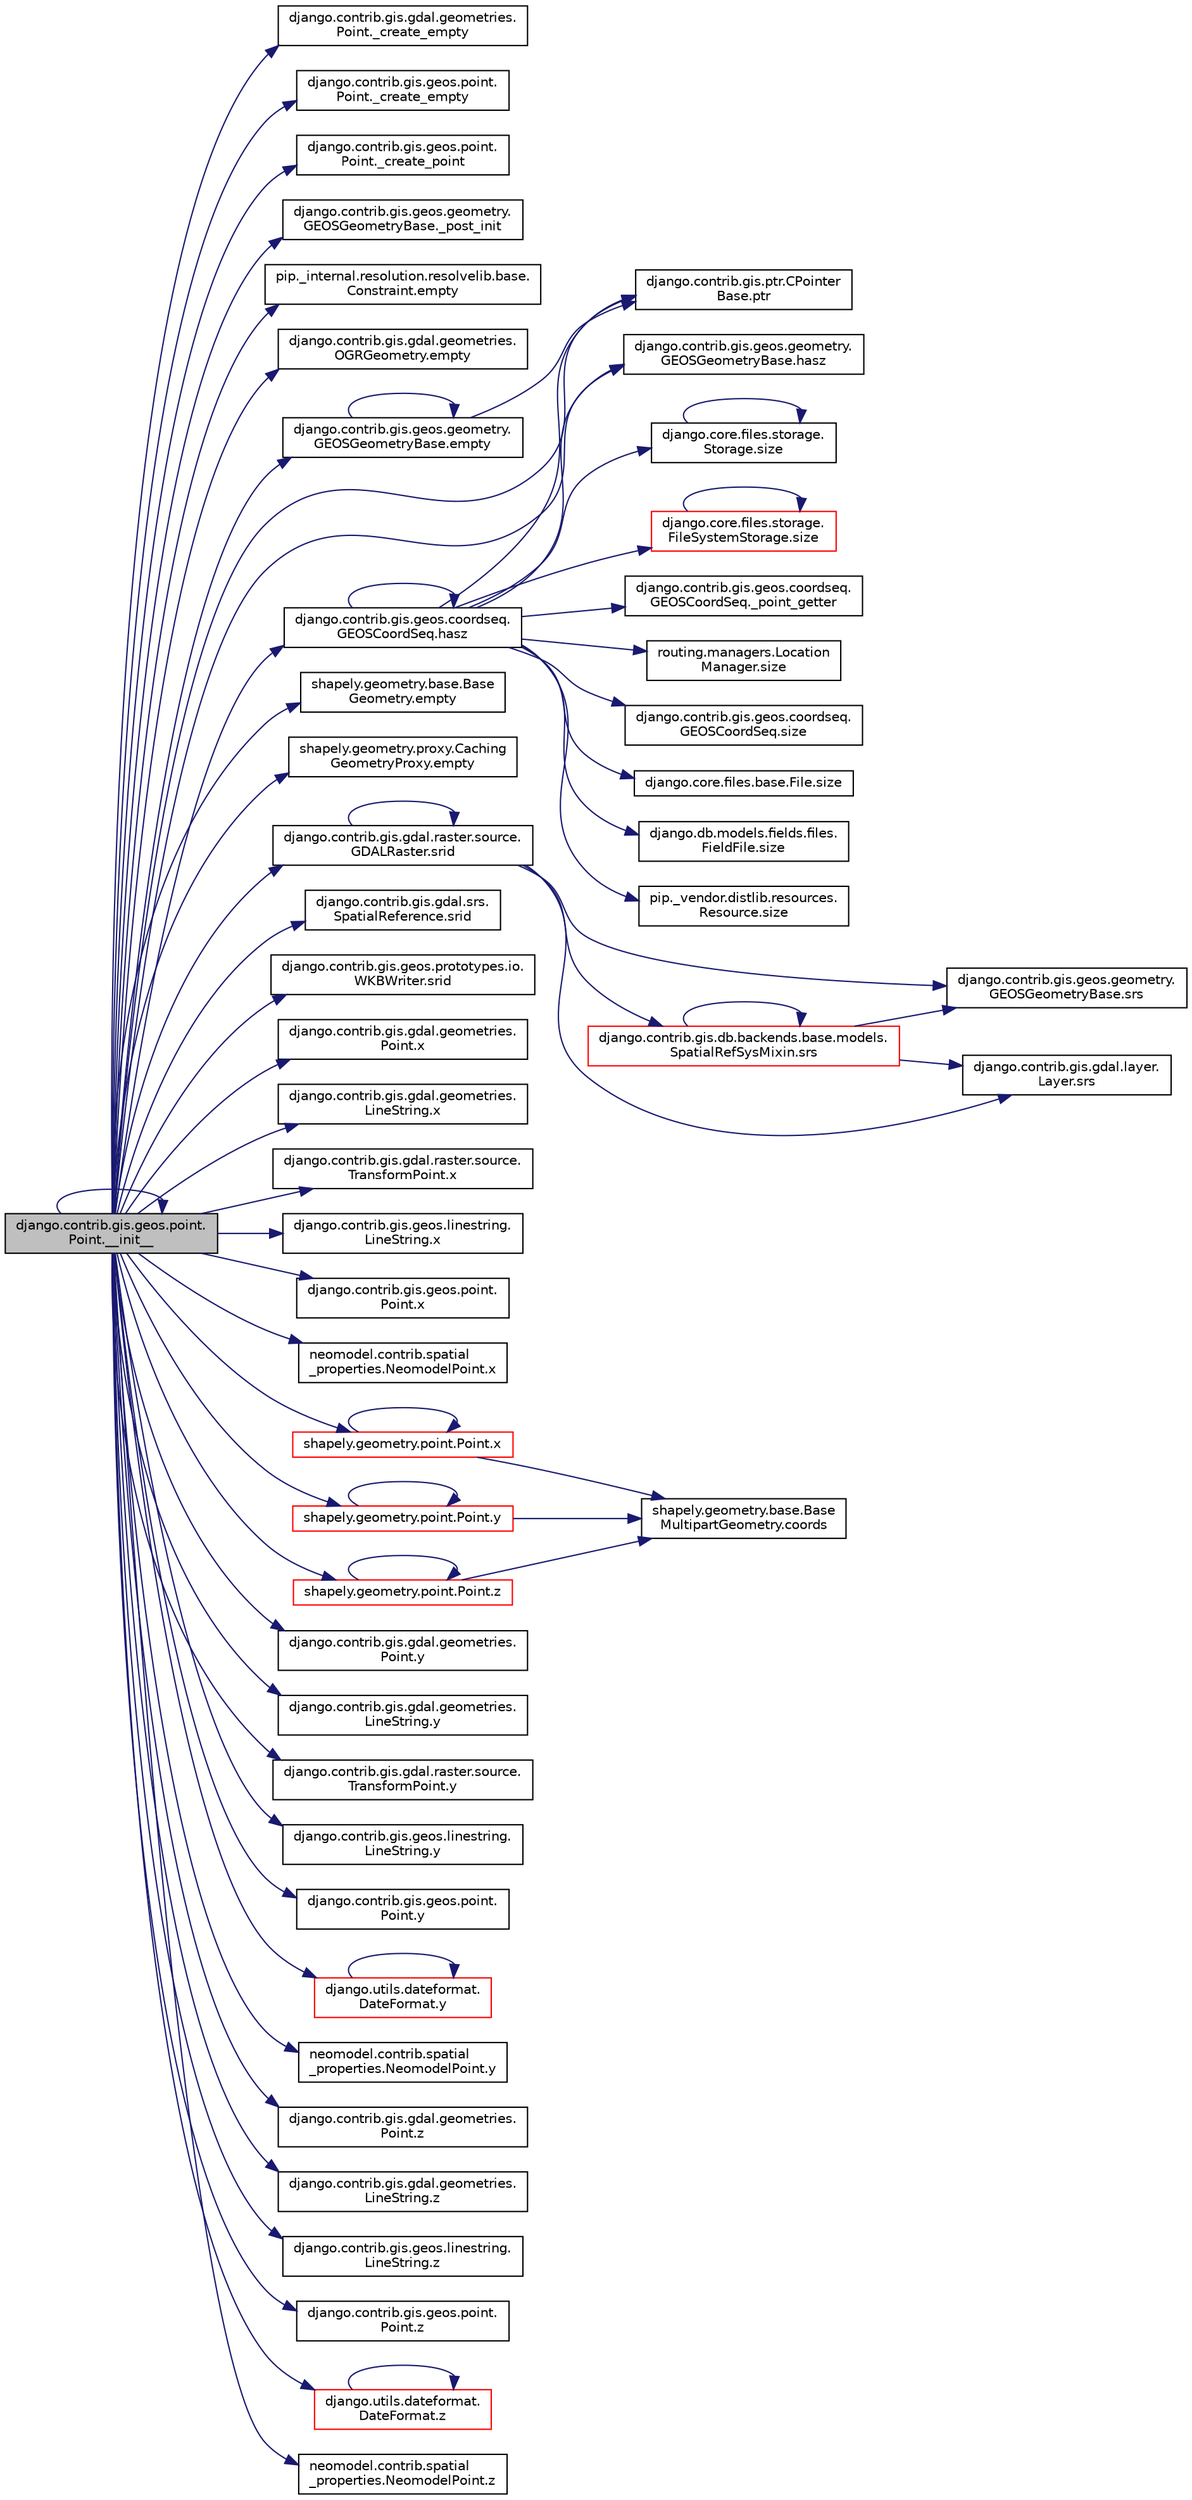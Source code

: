 digraph "django.contrib.gis.geos.point.Point.__init__"
{
 // LATEX_PDF_SIZE
  edge [fontname="Helvetica",fontsize="10",labelfontname="Helvetica",labelfontsize="10"];
  node [fontname="Helvetica",fontsize="10",shape=record];
  rankdir="LR";
  Node1 [label="django.contrib.gis.geos.point.\lPoint.__init__",height=0.2,width=0.4,color="black", fillcolor="grey75", style="filled", fontcolor="black",tooltip=" "];
  Node1 -> Node1 [color="midnightblue",fontsize="10",style="solid",fontname="Helvetica"];
  Node1 -> Node2 [color="midnightblue",fontsize="10",style="solid",fontname="Helvetica"];
  Node2 [label="django.contrib.gis.gdal.geometries.\lPoint._create_empty",height=0.2,width=0.4,color="black", fillcolor="white", style="filled",URL="$da/dc8/classdjango_1_1contrib_1_1gis_1_1gdal_1_1geometries_1_1_point.html#aadbd8958742f10700d3e87f86ebd3664",tooltip=" "];
  Node1 -> Node3 [color="midnightblue",fontsize="10",style="solid",fontname="Helvetica"];
  Node3 [label="django.contrib.gis.geos.point.\lPoint._create_empty",height=0.2,width=0.4,color="black", fillcolor="white", style="filled",URL="$d2/d93/classdjango_1_1contrib_1_1gis_1_1geos_1_1point_1_1_point.html#a48d797cb692612aa74ea3c34704d7480",tooltip=" "];
  Node1 -> Node4 [color="midnightblue",fontsize="10",style="solid",fontname="Helvetica"];
  Node4 [label="django.contrib.gis.geos.point.\lPoint._create_point",height=0.2,width=0.4,color="black", fillcolor="white", style="filled",URL="$d2/d93/classdjango_1_1contrib_1_1gis_1_1geos_1_1point_1_1_point.html#add53f906910f7d0f7c257f00088f3d18",tooltip=" "];
  Node1 -> Node5 [color="midnightblue",fontsize="10",style="solid",fontname="Helvetica"];
  Node5 [label="django.contrib.gis.geos.geometry.\lGEOSGeometryBase._post_init",height=0.2,width=0.4,color="black", fillcolor="white", style="filled",URL="$d0/d97/classdjango_1_1contrib_1_1gis_1_1geos_1_1geometry_1_1_g_e_o_s_geometry_base.html#a883224417fc1b77ba2ea40a50e4216b8",tooltip=" "];
  Node1 -> Node6 [color="midnightblue",fontsize="10",style="solid",fontname="Helvetica"];
  Node6 [label="pip._internal.resolution.resolvelib.base.\lConstraint.empty",height=0.2,width=0.4,color="black", fillcolor="white", style="filled",URL="$d8/d15/classpip_1_1__internal_1_1resolution_1_1resolvelib_1_1base_1_1_constraint.html#a11bb770b1b5834537a0615bda63df18a",tooltip=" "];
  Node1 -> Node7 [color="midnightblue",fontsize="10",style="solid",fontname="Helvetica"];
  Node7 [label="django.contrib.gis.gdal.geometries.\lOGRGeometry.empty",height=0.2,width=0.4,color="black", fillcolor="white", style="filled",URL="$dd/d78/classdjango_1_1contrib_1_1gis_1_1gdal_1_1geometries_1_1_o_g_r_geometry.html#ad7af98bba07ce4b2cb52d5678d71e585",tooltip=" "];
  Node1 -> Node8 [color="midnightblue",fontsize="10",style="solid",fontname="Helvetica"];
  Node8 [label="django.contrib.gis.geos.geometry.\lGEOSGeometryBase.empty",height=0.2,width=0.4,color="black", fillcolor="white", style="filled",URL="$d0/d97/classdjango_1_1contrib_1_1gis_1_1geos_1_1geometry_1_1_g_e_o_s_geometry_base.html#a64f08f6a859b1eb5df142f31948a617d",tooltip=" "];
  Node8 -> Node8 [color="midnightblue",fontsize="10",style="solid",fontname="Helvetica"];
  Node8 -> Node9 [color="midnightblue",fontsize="10",style="solid",fontname="Helvetica"];
  Node9 [label="django.contrib.gis.ptr.CPointer\lBase.ptr",height=0.2,width=0.4,color="black", fillcolor="white", style="filled",URL="$da/dc5/classdjango_1_1contrib_1_1gis_1_1ptr_1_1_c_pointer_base.html#a234177319d249573c7dd6508c5ca9095",tooltip=" "];
  Node1 -> Node10 [color="midnightblue",fontsize="10",style="solid",fontname="Helvetica"];
  Node10 [label="shapely.geometry.base.Base\lGeometry.empty",height=0.2,width=0.4,color="black", fillcolor="white", style="filled",URL="$db/d41/classshapely_1_1geometry_1_1base_1_1_base_geometry.html#a6a61590d138cd79f12ba211b96e96e11",tooltip=" "];
  Node1 -> Node11 [color="midnightblue",fontsize="10",style="solid",fontname="Helvetica"];
  Node11 [label="shapely.geometry.proxy.Caching\lGeometryProxy.empty",height=0.2,width=0.4,color="black", fillcolor="white", style="filled",URL="$d4/d62/classshapely_1_1geometry_1_1proxy_1_1_caching_geometry_proxy.html#a7e0a4fbab91c6f6fc9406dc1c2d2b346",tooltip=" "];
  Node1 -> Node12 [color="midnightblue",fontsize="10",style="solid",fontname="Helvetica"];
  Node12 [label="django.contrib.gis.geos.coordseq.\lGEOSCoordSeq.hasz",height=0.2,width=0.4,color="black", fillcolor="white", style="filled",URL="$d5/d0c/classdjango_1_1contrib_1_1gis_1_1geos_1_1coordseq_1_1_g_e_o_s_coord_seq.html#ad1c79576c2c64486cc16bc9739d04fde",tooltip=" "];
  Node12 -> Node13 [color="midnightblue",fontsize="10",style="solid",fontname="Helvetica"];
  Node13 [label="django.contrib.gis.geos.coordseq.\lGEOSCoordSeq._point_getter",height=0.2,width=0.4,color="black", fillcolor="white", style="filled",URL="$d5/d0c/classdjango_1_1contrib_1_1gis_1_1geos_1_1coordseq_1_1_g_e_o_s_coord_seq.html#ae7f0a31eb58d5201aa153e2e6570d6dc",tooltip=" "];
  Node12 -> Node12 [color="midnightblue",fontsize="10",style="solid",fontname="Helvetica"];
  Node12 -> Node14 [color="midnightblue",fontsize="10",style="solid",fontname="Helvetica"];
  Node14 [label="django.contrib.gis.geos.geometry.\lGEOSGeometryBase.hasz",height=0.2,width=0.4,color="black", fillcolor="white", style="filled",URL="$d0/d97/classdjango_1_1contrib_1_1gis_1_1geos_1_1geometry_1_1_g_e_o_s_geometry_base.html#a4e9c2e6a7deda6dfd41bb6bee0afe2d7",tooltip=" "];
  Node12 -> Node9 [color="midnightblue",fontsize="10",style="solid",fontname="Helvetica"];
  Node12 -> Node15 [color="midnightblue",fontsize="10",style="solid",fontname="Helvetica"];
  Node15 [label="routing.managers.Location\lManager.size",height=0.2,width=0.4,color="black", fillcolor="white", style="filled",URL="$d4/d05/classrouting_1_1managers_1_1_location_manager.html#af31dd01af504c01dcefd494579f9de30",tooltip=" "];
  Node12 -> Node16 [color="midnightblue",fontsize="10",style="solid",fontname="Helvetica"];
  Node16 [label="django.contrib.gis.geos.coordseq.\lGEOSCoordSeq.size",height=0.2,width=0.4,color="black", fillcolor="white", style="filled",URL="$d5/d0c/classdjango_1_1contrib_1_1gis_1_1geos_1_1coordseq_1_1_g_e_o_s_coord_seq.html#ae8c4de4c910b1cbf56e81c25086cda44",tooltip=" "];
  Node12 -> Node17 [color="midnightblue",fontsize="10",style="solid",fontname="Helvetica"];
  Node17 [label="django.core.files.base.File.size",height=0.2,width=0.4,color="black", fillcolor="white", style="filled",URL="$db/def/classdjango_1_1core_1_1files_1_1base_1_1_file.html#a4aa8991b3704e8cb0d76f1a6ac017541",tooltip=" "];
  Node12 -> Node18 [color="midnightblue",fontsize="10",style="solid",fontname="Helvetica"];
  Node18 [label="django.db.models.fields.files.\lFieldFile.size",height=0.2,width=0.4,color="black", fillcolor="white", style="filled",URL="$d8/d02/classdjango_1_1db_1_1models_1_1fields_1_1files_1_1_field_file.html#aabc01f5cf94ae13925c7f45b061f9728",tooltip=" "];
  Node12 -> Node19 [color="midnightblue",fontsize="10",style="solid",fontname="Helvetica"];
  Node19 [label="pip._vendor.distlib.resources.\lResource.size",height=0.2,width=0.4,color="black", fillcolor="white", style="filled",URL="$d6/d16/classpip_1_1__vendor_1_1distlib_1_1resources_1_1_resource.html#a3b6a99b194454ce8c36f3eed2c09b137",tooltip=" "];
  Node12 -> Node20 [color="midnightblue",fontsize="10",style="solid",fontname="Helvetica"];
  Node20 [label="django.core.files.storage.\lStorage.size",height=0.2,width=0.4,color="black", fillcolor="white", style="filled",URL="$dc/dad/classdjango_1_1core_1_1files_1_1storage_1_1_storage.html#a3775716c2d7497ec3a1d23f7c84ffb8e",tooltip=" "];
  Node20 -> Node20 [color="midnightblue",fontsize="10",style="solid",fontname="Helvetica"];
  Node12 -> Node21 [color="midnightblue",fontsize="10",style="solid",fontname="Helvetica"];
  Node21 [label="django.core.files.storage.\lFileSystemStorage.size",height=0.2,width=0.4,color="red", fillcolor="white", style="filled",URL="$db/da8/classdjango_1_1core_1_1files_1_1storage_1_1_file_system_storage.html#a48d966839a5f13179dc05370fc809c2e",tooltip=" "];
  Node21 -> Node21 [color="midnightblue",fontsize="10",style="solid",fontname="Helvetica"];
  Node1 -> Node14 [color="midnightblue",fontsize="10",style="solid",fontname="Helvetica"];
  Node1 -> Node9 [color="midnightblue",fontsize="10",style="solid",fontname="Helvetica"];
  Node1 -> Node40 [color="midnightblue",fontsize="10",style="solid",fontname="Helvetica"];
  Node40 [label="django.contrib.gis.gdal.raster.source.\lGDALRaster.srid",height=0.2,width=0.4,color="black", fillcolor="white", style="filled",URL="$db/dff/classdjango_1_1contrib_1_1gis_1_1gdal_1_1raster_1_1source_1_1_g_d_a_l_raster.html#abb1a0c5b76ca4f874311778d1317b753",tooltip=" "];
  Node40 -> Node40 [color="midnightblue",fontsize="10",style="solid",fontname="Helvetica"];
  Node40 -> Node41 [color="midnightblue",fontsize="10",style="solid",fontname="Helvetica"];
  Node41 [label="django.contrib.gis.db.backends.base.models.\lSpatialRefSysMixin.srs",height=0.2,width=0.4,color="red", fillcolor="white", style="filled",URL="$d5/d73/classdjango_1_1contrib_1_1gis_1_1db_1_1backends_1_1base_1_1models_1_1_spatial_ref_sys_mixin.html#a872cc376b9ec7a9d3e0f5d3529890ef5",tooltip=" "];
  Node41 -> Node41 [color="midnightblue",fontsize="10",style="solid",fontname="Helvetica"];
  Node41 -> Node42 [color="midnightblue",fontsize="10",style="solid",fontname="Helvetica"];
  Node42 [label="django.contrib.gis.gdal.layer.\lLayer.srs",height=0.2,width=0.4,color="black", fillcolor="white", style="filled",URL="$d9/d84/classdjango_1_1contrib_1_1gis_1_1gdal_1_1layer_1_1_layer.html#ad884cafef725038c4ca1d5d8cedd62ef",tooltip=" "];
  Node41 -> Node43 [color="midnightblue",fontsize="10",style="solid",fontname="Helvetica"];
  Node43 [label="django.contrib.gis.geos.geometry.\lGEOSGeometryBase.srs",height=0.2,width=0.4,color="black", fillcolor="white", style="filled",URL="$d0/d97/classdjango_1_1contrib_1_1gis_1_1geos_1_1geometry_1_1_g_e_o_s_geometry_base.html#ac6e2fa1f2df958d4cdcf458cbe80931e",tooltip=" "];
  Node40 -> Node42 [color="midnightblue",fontsize="10",style="solid",fontname="Helvetica"];
  Node40 -> Node43 [color="midnightblue",fontsize="10",style="solid",fontname="Helvetica"];
  Node1 -> Node52 [color="midnightblue",fontsize="10",style="solid",fontname="Helvetica"];
  Node52 [label="django.contrib.gis.gdal.srs.\lSpatialReference.srid",height=0.2,width=0.4,color="black", fillcolor="white", style="filled",URL="$d7/dda/classdjango_1_1contrib_1_1gis_1_1gdal_1_1srs_1_1_spatial_reference.html#a0cc788e40b30278bebe00a9146de2fbf",tooltip=" "];
  Node1 -> Node53 [color="midnightblue",fontsize="10",style="solid",fontname="Helvetica"];
  Node53 [label="django.contrib.gis.geos.prototypes.io.\lWKBWriter.srid",height=0.2,width=0.4,color="black", fillcolor="white", style="filled",URL="$d9/db5/classdjango_1_1contrib_1_1gis_1_1geos_1_1prototypes_1_1io_1_1_w_k_b_writer.html#af41f8fab147304182f500da25e0a4bda",tooltip=" "];
  Node1 -> Node54 [color="midnightblue",fontsize="10",style="solid",fontname="Helvetica"];
  Node54 [label="django.contrib.gis.gdal.geometries.\lPoint.x",height=0.2,width=0.4,color="black", fillcolor="white", style="filled",URL="$da/dc8/classdjango_1_1contrib_1_1gis_1_1gdal_1_1geometries_1_1_point.html#a956fe70701d75bcd51e9a4d0b54888b6",tooltip=" "];
  Node1 -> Node55 [color="midnightblue",fontsize="10",style="solid",fontname="Helvetica"];
  Node55 [label="django.contrib.gis.gdal.geometries.\lLineString.x",height=0.2,width=0.4,color="black", fillcolor="white", style="filled",URL="$d9/d27/classdjango_1_1contrib_1_1gis_1_1gdal_1_1geometries_1_1_line_string.html#a5fcbc7718a6de033a4a4efbe7299f342",tooltip=" "];
  Node1 -> Node56 [color="midnightblue",fontsize="10",style="solid",fontname="Helvetica"];
  Node56 [label="django.contrib.gis.gdal.raster.source.\lTransformPoint.x",height=0.2,width=0.4,color="black", fillcolor="white", style="filled",URL="$d1/d10/classdjango_1_1contrib_1_1gis_1_1gdal_1_1raster_1_1source_1_1_transform_point.html#aef3a9176fafeb844f9b2c18850dc14c7",tooltip=" "];
  Node1 -> Node57 [color="midnightblue",fontsize="10",style="solid",fontname="Helvetica"];
  Node57 [label="django.contrib.gis.geos.linestring.\lLineString.x",height=0.2,width=0.4,color="black", fillcolor="white", style="filled",URL="$df/dfa/classdjango_1_1contrib_1_1gis_1_1geos_1_1linestring_1_1_line_string.html#aa8f55ba6f547984f1c16e69905edfa78",tooltip=" "];
  Node1 -> Node58 [color="midnightblue",fontsize="10",style="solid",fontname="Helvetica"];
  Node58 [label="django.contrib.gis.geos.point.\lPoint.x",height=0.2,width=0.4,color="black", fillcolor="white", style="filled",URL="$d2/d93/classdjango_1_1contrib_1_1gis_1_1geos_1_1point_1_1_point.html#a95896c3c3beb8e60bf070a5705493a10",tooltip=" "];
  Node1 -> Node59 [color="midnightblue",fontsize="10",style="solid",fontname="Helvetica"];
  Node59 [label="neomodel.contrib.spatial\l_properties.NeomodelPoint.x",height=0.2,width=0.4,color="black", fillcolor="white", style="filled",URL="$dc/d60/classneomodel_1_1contrib_1_1spatial__properties_1_1_neomodel_point.html#a8df3fd4d0246563f9bc71160c378b84b",tooltip=" "];
  Node1 -> Node60 [color="midnightblue",fontsize="10",style="solid",fontname="Helvetica"];
  Node60 [label="shapely.geometry.point.Point.x",height=0.2,width=0.4,color="red", fillcolor="white", style="filled",URL="$df/d60/classshapely_1_1geometry_1_1point_1_1_point.html#ae1b7c373f38bce293ca0e3cd9905ff92",tooltip=" "];
  Node60 -> Node61 [color="midnightblue",fontsize="10",style="solid",fontname="Helvetica"];
  Node61 [label="shapely.geometry.base.Base\lMultipartGeometry.coords",height=0.2,width=0.4,color="black", fillcolor="white", style="filled",URL="$df/d4a/classshapely_1_1geometry_1_1base_1_1_base_multipart_geometry.html#af23aac88edc750c02c60474200ce0f6e",tooltip=" "];
  Node60 -> Node60 [color="midnightblue",fontsize="10",style="solid",fontname="Helvetica"];
  Node1 -> Node64 [color="midnightblue",fontsize="10",style="solid",fontname="Helvetica"];
  Node64 [label="django.contrib.gis.gdal.geometries.\lPoint.y",height=0.2,width=0.4,color="black", fillcolor="white", style="filled",URL="$da/dc8/classdjango_1_1contrib_1_1gis_1_1gdal_1_1geometries_1_1_point.html#a7ad6d12f7b7c681a0e403a885e50811d",tooltip=" "];
  Node1 -> Node65 [color="midnightblue",fontsize="10",style="solid",fontname="Helvetica"];
  Node65 [label="django.contrib.gis.gdal.geometries.\lLineString.y",height=0.2,width=0.4,color="black", fillcolor="white", style="filled",URL="$d9/d27/classdjango_1_1contrib_1_1gis_1_1gdal_1_1geometries_1_1_line_string.html#a4d88fd36398d64c55aa89194ff858a52",tooltip=" "];
  Node1 -> Node66 [color="midnightblue",fontsize="10",style="solid",fontname="Helvetica"];
  Node66 [label="django.contrib.gis.gdal.raster.source.\lTransformPoint.y",height=0.2,width=0.4,color="black", fillcolor="white", style="filled",URL="$d1/d10/classdjango_1_1contrib_1_1gis_1_1gdal_1_1raster_1_1source_1_1_transform_point.html#a4bfc3d8ddb5fcce111f5b7d0eeda06d1",tooltip=" "];
  Node1 -> Node67 [color="midnightblue",fontsize="10",style="solid",fontname="Helvetica"];
  Node67 [label="django.contrib.gis.geos.linestring.\lLineString.y",height=0.2,width=0.4,color="black", fillcolor="white", style="filled",URL="$df/dfa/classdjango_1_1contrib_1_1gis_1_1geos_1_1linestring_1_1_line_string.html#af80f9672c6aa0f8d2f1ba608431a291d",tooltip=" "];
  Node1 -> Node68 [color="midnightblue",fontsize="10",style="solid",fontname="Helvetica"];
  Node68 [label="django.contrib.gis.geos.point.\lPoint.y",height=0.2,width=0.4,color="black", fillcolor="white", style="filled",URL="$d2/d93/classdjango_1_1contrib_1_1gis_1_1geos_1_1point_1_1_point.html#ad9a0771586ea532e31151a35d047eb6f",tooltip=" "];
  Node1 -> Node69 [color="midnightblue",fontsize="10",style="solid",fontname="Helvetica"];
  Node69 [label="django.utils.dateformat.\lDateFormat.y",height=0.2,width=0.4,color="red", fillcolor="white", style="filled",URL="$d9/dc6/classdjango_1_1utils_1_1dateformat_1_1_date_format.html#ac1e78beb4077f083feded58da6ebe2e0",tooltip=" "];
  Node69 -> Node69 [color="midnightblue",fontsize="10",style="solid",fontname="Helvetica"];
  Node1 -> Node5522 [color="midnightblue",fontsize="10",style="solid",fontname="Helvetica"];
  Node5522 [label="neomodel.contrib.spatial\l_properties.NeomodelPoint.y",height=0.2,width=0.4,color="black", fillcolor="white", style="filled",URL="$dc/d60/classneomodel_1_1contrib_1_1spatial__properties_1_1_neomodel_point.html#a46a4a345b1ae5cc5d40aaf8fbd35a6ca",tooltip=" "];
  Node1 -> Node5523 [color="midnightblue",fontsize="10",style="solid",fontname="Helvetica"];
  Node5523 [label="shapely.geometry.point.Point.y",height=0.2,width=0.4,color="red", fillcolor="white", style="filled",URL="$df/d60/classshapely_1_1geometry_1_1point_1_1_point.html#a84f85cef497751288756417b7c3864bd",tooltip=" "];
  Node5523 -> Node61 [color="midnightblue",fontsize="10",style="solid",fontname="Helvetica"];
  Node5523 -> Node5523 [color="midnightblue",fontsize="10",style="solid",fontname="Helvetica"];
  Node1 -> Node5524 [color="midnightblue",fontsize="10",style="solid",fontname="Helvetica"];
  Node5524 [label="django.contrib.gis.gdal.geometries.\lPoint.z",height=0.2,width=0.4,color="black", fillcolor="white", style="filled",URL="$da/dc8/classdjango_1_1contrib_1_1gis_1_1gdal_1_1geometries_1_1_point.html#aa13d99cda6244f06486681882bdf21b4",tooltip=" "];
  Node1 -> Node5525 [color="midnightblue",fontsize="10",style="solid",fontname="Helvetica"];
  Node5525 [label="django.contrib.gis.gdal.geometries.\lLineString.z",height=0.2,width=0.4,color="black", fillcolor="white", style="filled",URL="$d9/d27/classdjango_1_1contrib_1_1gis_1_1gdal_1_1geometries_1_1_line_string.html#a138fbc62a83362e8e90a728429676e12",tooltip=" "];
  Node1 -> Node5526 [color="midnightblue",fontsize="10",style="solid",fontname="Helvetica"];
  Node5526 [label="django.contrib.gis.geos.linestring.\lLineString.z",height=0.2,width=0.4,color="black", fillcolor="white", style="filled",URL="$df/dfa/classdjango_1_1contrib_1_1gis_1_1geos_1_1linestring_1_1_line_string.html#ac6a793018b15872fe2609d9242f1fd48",tooltip=" "];
  Node1 -> Node5527 [color="midnightblue",fontsize="10",style="solid",fontname="Helvetica"];
  Node5527 [label="django.contrib.gis.geos.point.\lPoint.z",height=0.2,width=0.4,color="black", fillcolor="white", style="filled",URL="$d2/d93/classdjango_1_1contrib_1_1gis_1_1geos_1_1point_1_1_point.html#ade7ab80daf485dda4a78aafbcb0e7f9c",tooltip=" "];
  Node1 -> Node5528 [color="midnightblue",fontsize="10",style="solid",fontname="Helvetica"];
  Node5528 [label="django.utils.dateformat.\lDateFormat.z",height=0.2,width=0.4,color="red", fillcolor="white", style="filled",URL="$d9/dc6/classdjango_1_1utils_1_1dateformat_1_1_date_format.html#a8049bac031ddb586b6351dd14a6177b6",tooltip=" "];
  Node5528 -> Node5528 [color="midnightblue",fontsize="10",style="solid",fontname="Helvetica"];
  Node1 -> Node5529 [color="midnightblue",fontsize="10",style="solid",fontname="Helvetica"];
  Node5529 [label="neomodel.contrib.spatial\l_properties.NeomodelPoint.z",height=0.2,width=0.4,color="black", fillcolor="white", style="filled",URL="$dc/d60/classneomodel_1_1contrib_1_1spatial__properties_1_1_neomodel_point.html#a7148807ca8f722fbe7acaad812f45d96",tooltip=" "];
  Node1 -> Node5530 [color="midnightblue",fontsize="10",style="solid",fontname="Helvetica"];
  Node5530 [label="shapely.geometry.point.Point.z",height=0.2,width=0.4,color="red", fillcolor="white", style="filled",URL="$df/d60/classshapely_1_1geometry_1_1point_1_1_point.html#aef816a373202f69e6a7ced8db57e9109",tooltip=" "];
  Node5530 -> Node61 [color="midnightblue",fontsize="10",style="solid",fontname="Helvetica"];
  Node5530 -> Node5530 [color="midnightblue",fontsize="10",style="solid",fontname="Helvetica"];
}

